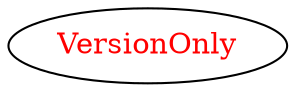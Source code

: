 digraph dependencyGraph {
 concentrate=true;
 ranksep="2.0";
 rankdir="LR"; 
 splines="ortho";
"VersionOnly" [fontcolor="red"];
}